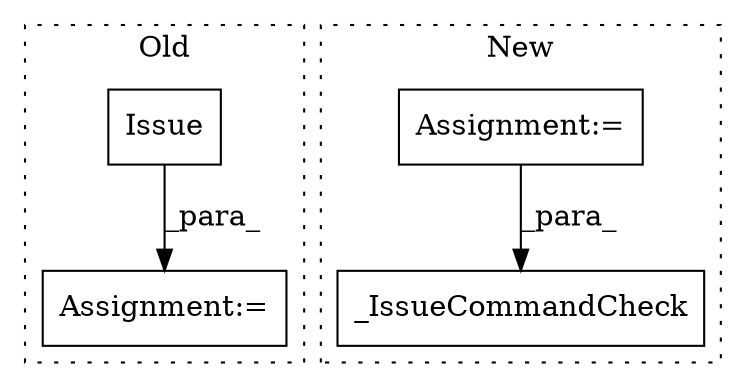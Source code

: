 digraph G {
subgraph cluster0 {
1 [label="Issue" a="32" s="6122" l="7" shape="box"];
3 [label="Assignment:=" a="7" s="6116" l="2" shape="box"];
label = "Old";
style="dotted";
}
subgraph cluster1 {
2 [label="_IssueCommandCheck" a="32" s="6010,6036" l="19,1" shape="box"];
4 [label="Assignment:=" a="7" s="5845" l="1" shape="box"];
label = "New";
style="dotted";
}
1 -> 3 [label="_para_"];
4 -> 2 [label="_para_"];
}